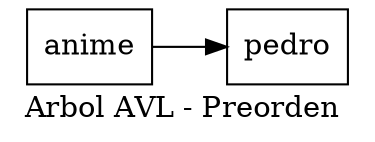 digraph arbolpreorden {
node [shape = record];
rankdir=LR;
nodo0[label="anime"];
nodo1[label="pedro"];
nodo0->nodo1;
label = "Arbol AVL - Preorden "
}
